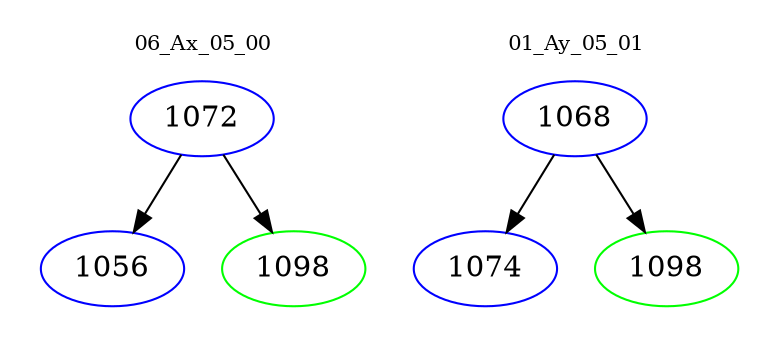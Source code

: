 digraph{
subgraph cluster_0 {
color = white
label = "06_Ax_05_00";
fontsize=10;
T0_1072 [label="1072", color="blue"]
T0_1072 -> T0_1056 [color="black"]
T0_1056 [label="1056", color="blue"]
T0_1072 -> T0_1098 [color="black"]
T0_1098 [label="1098", color="green"]
}
subgraph cluster_1 {
color = white
label = "01_Ay_05_01";
fontsize=10;
T1_1068 [label="1068", color="blue"]
T1_1068 -> T1_1074 [color="black"]
T1_1074 [label="1074", color="blue"]
T1_1068 -> T1_1098 [color="black"]
T1_1098 [label="1098", color="green"]
}
}
